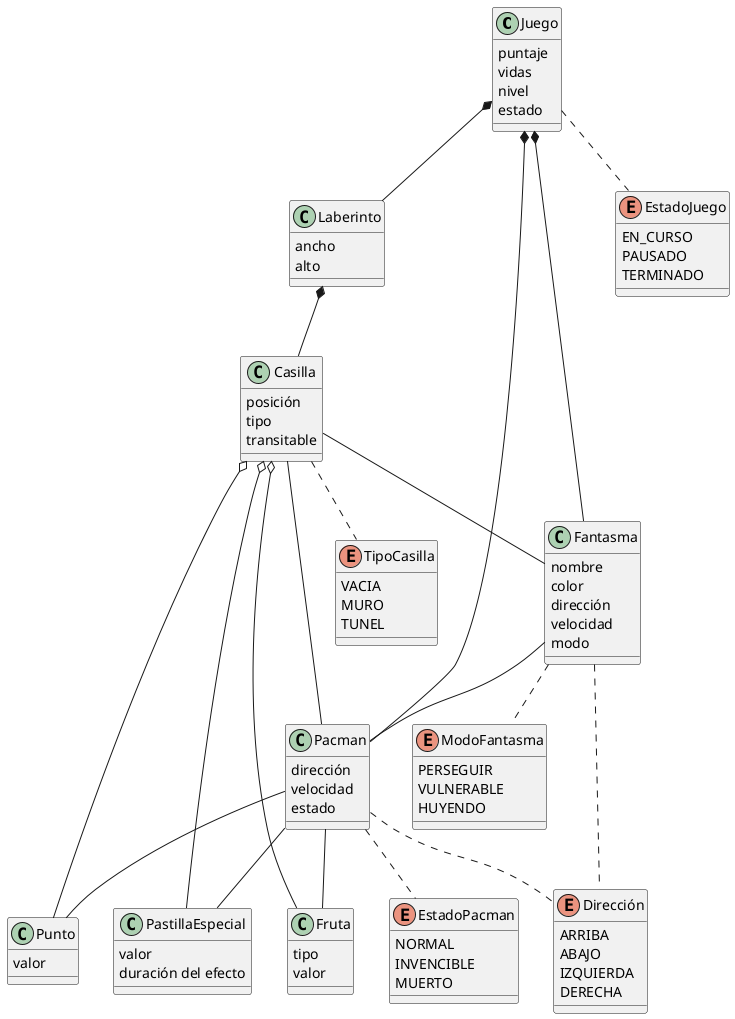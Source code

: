 @startuml

class Juego {
    puntaje
    vidas
    nivel
    estado
}

class Laberinto {
    ancho
    alto
}

class Casilla {
    posición
    tipo
    transitable
}

class Pacman {
    dirección
    velocidad
    estado
}

class Fantasma {
    nombre
    color
    dirección
    velocidad
    modo
}

class Punto {
    valor
}

class PastillaEspecial {
    valor
    duración del efecto
}

class Fruta {
    tipo
    valor
}

enum EstadoJuego {
    EN_CURSO
    PAUSADO
    TERMINADO
}

enum TipoCasilla {
    VACIA
    MURO
    TUNEL
}

enum EstadoPacman {
    NORMAL
    INVENCIBLE
    MUERTO
}

enum ModoFantasma {
    PERSEGUIR
    VULNERABLE
    HUYENDO
}

enum Dirección {
    ARRIBA
    ABAJO
    IZQUIERDA
    DERECHA
}

Juego *-- Laberinto
Juego *-- Pacman
Juego *-- Fantasma
Laberinto *-- Casilla
Casilla -- Pacman
Casilla -- Fantasma
Casilla o-- Punto
Casilla o-- PastillaEspecial
Casilla o-- Fruta
Pacman -- Punto
Pacman -- PastillaEspecial
Pacman -- Fruta
Fantasma -- Pacman

Juego .. EstadoJuego
Casilla .. TipoCasilla
Pacman .. EstadoPacman
Pacman .. Dirección
Fantasma .. ModoFantasma
Fantasma .. Dirección

@enduml